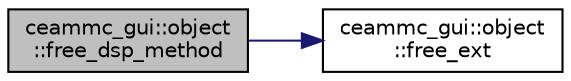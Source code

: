 digraph "ceammc_gui::object::free_dsp_method"
{
  edge [fontname="Helvetica",fontsize="10",labelfontname="Helvetica",labelfontsize="10"];
  node [fontname="Helvetica",fontsize="10",shape=record];
  rankdir="LR";
  Node1 [label="ceammc_gui::object\l::free_dsp_method",height=0.2,width=0.4,color="black", fillcolor="grey75", style="filled" fontcolor="black"];
  Node1 -> Node2 [color="midnightblue",fontsize="10",style="solid",fontname="Helvetica"];
  Node2 [label="ceammc_gui::object\l::free_ext",height=0.2,width=0.4,color="black", fillcolor="white", style="filled",URL="$classceammc__gui_1_1object.html#a67c44189aa27fd3d88f1886f2539a114",tooltip="&quot;extension&quot;: pd object (instance) free method. "];
}
